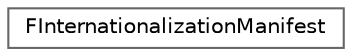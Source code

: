 digraph "Graphical Class Hierarchy"
{
 // INTERACTIVE_SVG=YES
 // LATEX_PDF_SIZE
  bgcolor="transparent";
  edge [fontname=Helvetica,fontsize=10,labelfontname=Helvetica,labelfontsize=10];
  node [fontname=Helvetica,fontsize=10,shape=box,height=0.2,width=0.4];
  rankdir="LR";
  Node0 [id="Node000000",label="FInternationalizationManifest",height=0.2,width=0.4,color="grey40", fillcolor="white", style="filled",URL="$d7/dd2/classFInternationalizationManifest.html",tooltip=" "];
}
